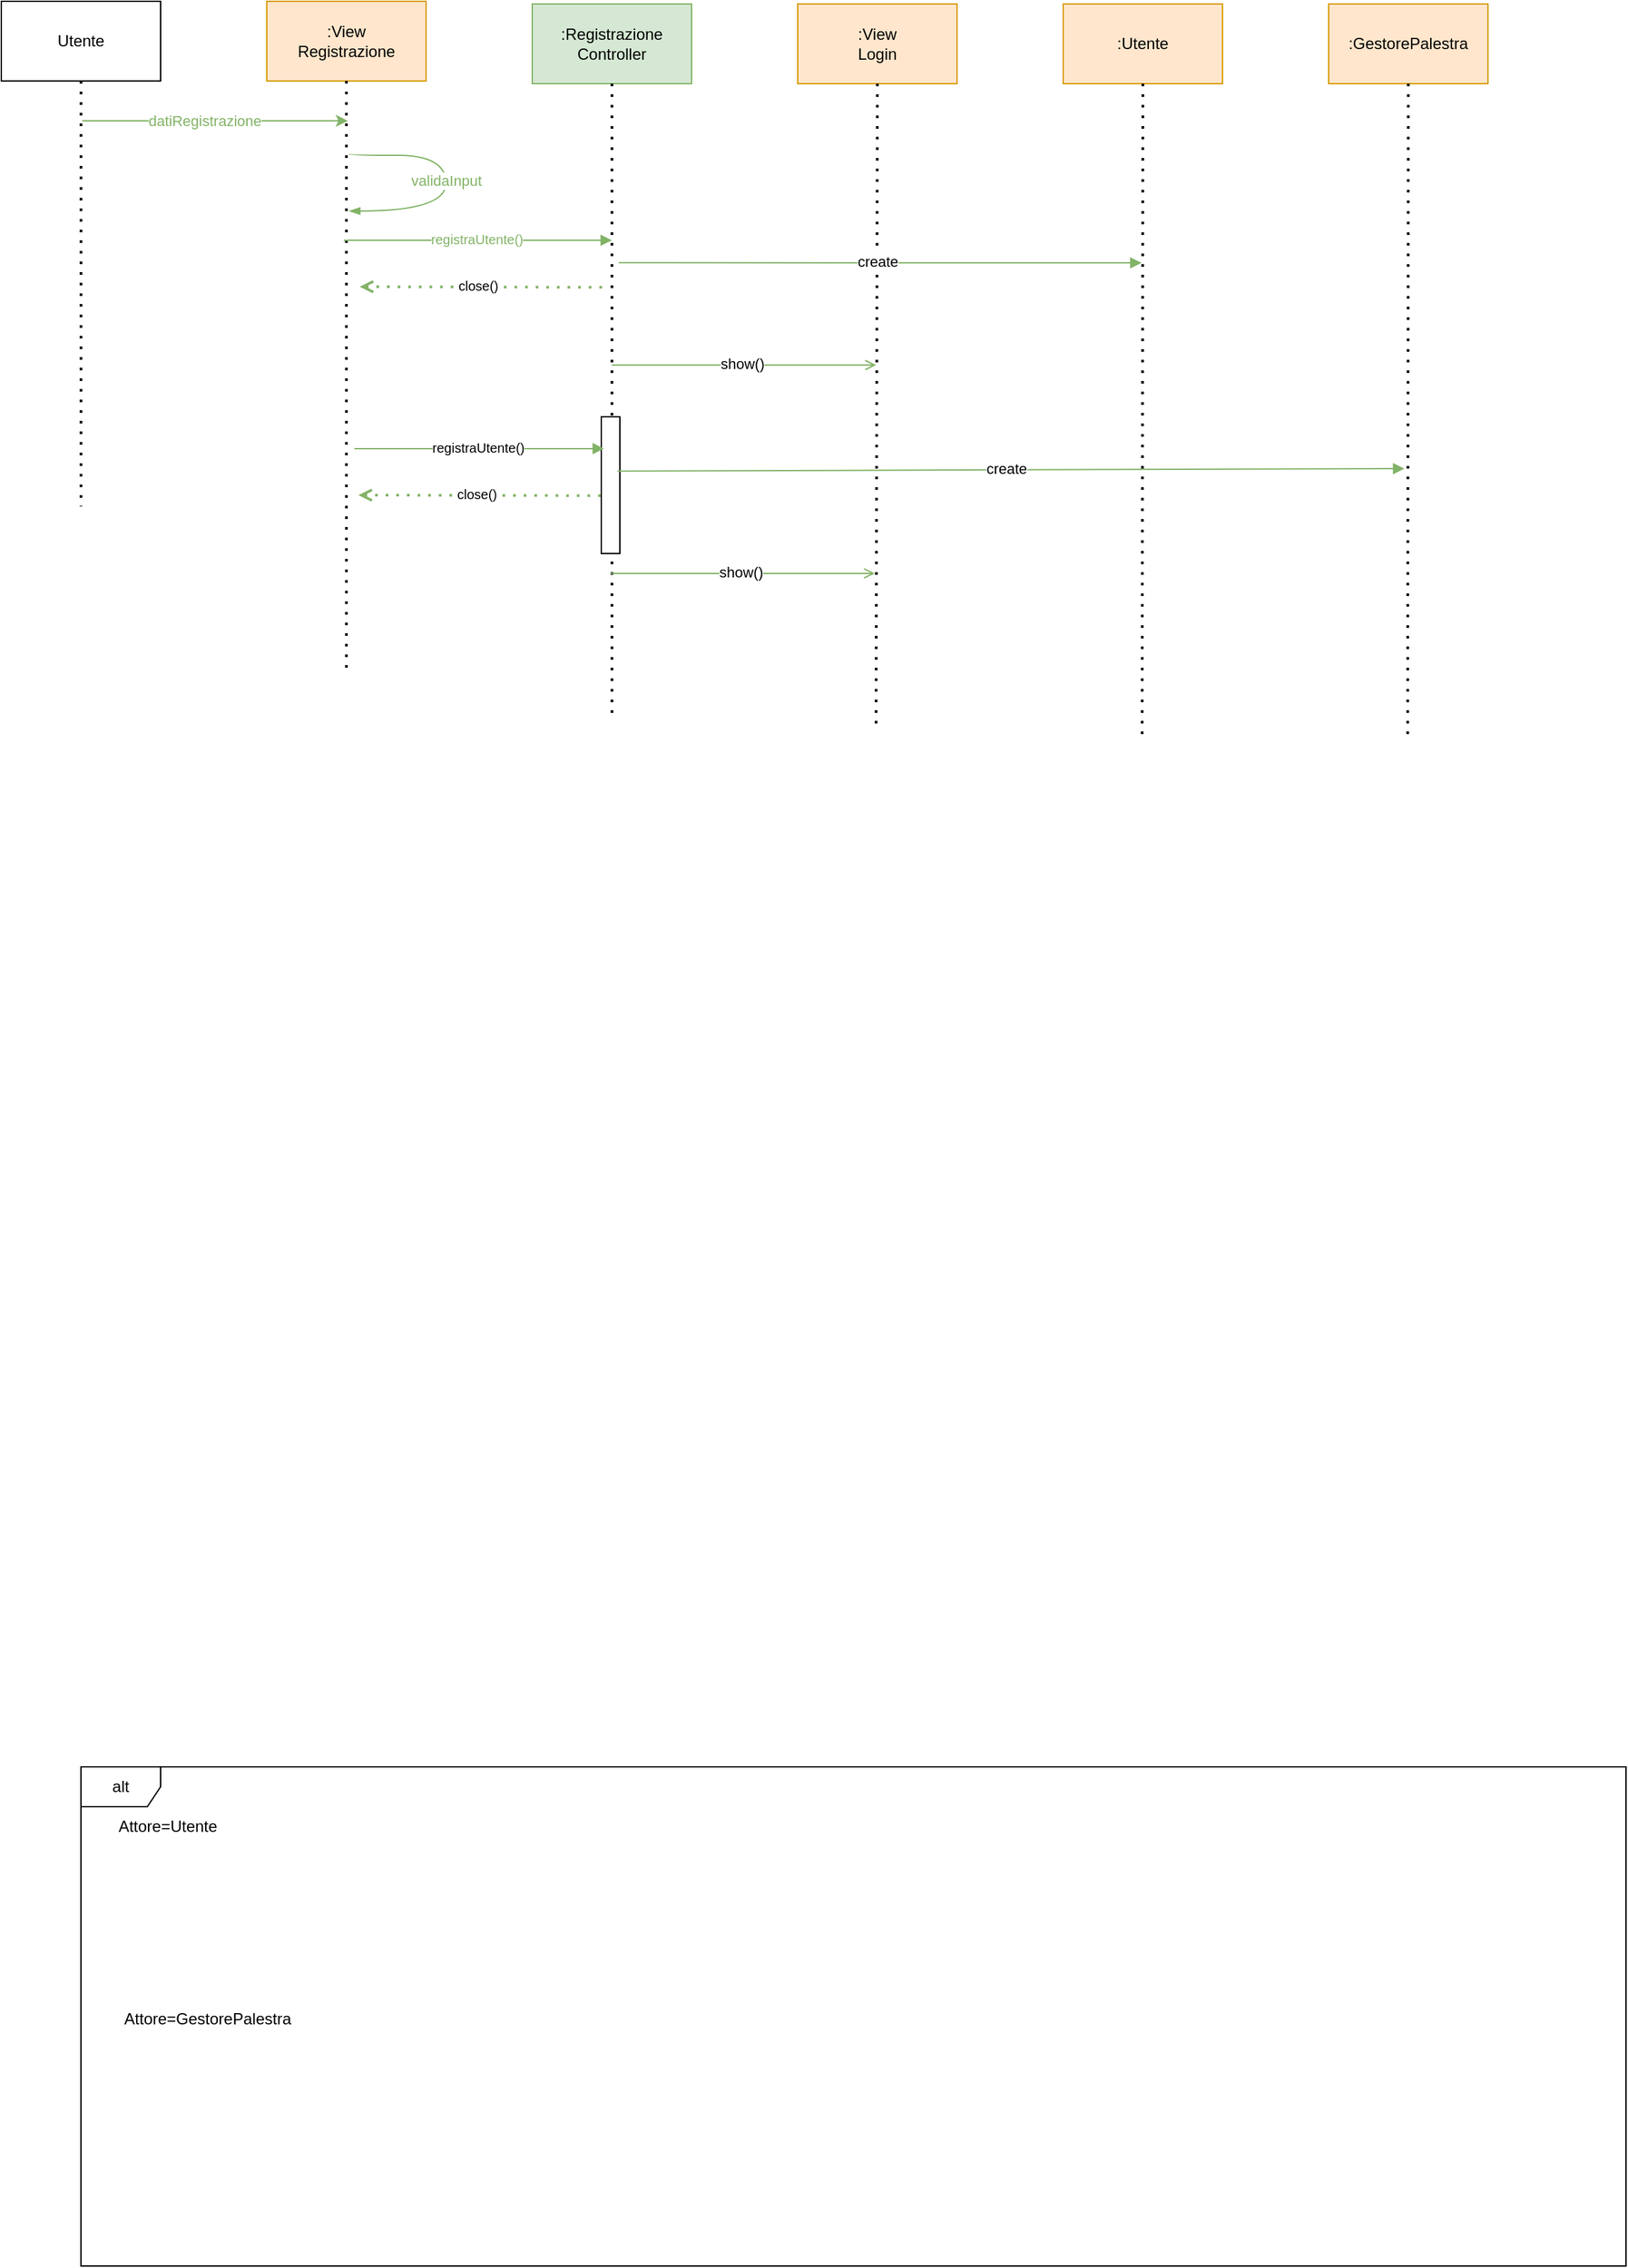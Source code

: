<mxfile version="24.5.4" type="github">
  <diagram name="Page-1" id="MFwa6qecS6YDcYTtCcl-">
    <mxGraphModel dx="1555" dy="673" grid="0" gridSize="10" guides="1" tooltips="1" connect="1" arrows="1" fold="1" page="0" pageScale="1" pageWidth="850" pageHeight="1100" math="0" shadow="0">
      <root>
        <mxCell id="0" />
        <mxCell id="1" parent="0" />
        <mxCell id="sKm114cUgRpfBioQrUzL-1" value="&lt;div&gt;:View&lt;/div&gt;&lt;div&gt;Registrazione&lt;br&gt;&lt;/div&gt;" style="rounded=0;whiteSpace=wrap;html=1;fillColor=#ffe6cc;strokeColor=#d79b00;" vertex="1" parent="1">
          <mxGeometry x="181" y="40" width="120" height="60" as="geometry" />
        </mxCell>
        <mxCell id="sKm114cUgRpfBioQrUzL-2" value="&lt;div&gt;:Registrazione&lt;/div&gt;&lt;div&gt;Controller&lt;br&gt;&lt;/div&gt;" style="rounded=0;whiteSpace=wrap;html=1;fillColor=#d5e8d4;strokeColor=#82b366;" vertex="1" parent="1">
          <mxGeometry x="381" y="42" width="120" height="60" as="geometry" />
        </mxCell>
        <mxCell id="sKm114cUgRpfBioQrUzL-3" value="&lt;div&gt;:View&lt;/div&gt;&lt;div&gt;Login&lt;br&gt;&lt;/div&gt;" style="rounded=0;whiteSpace=wrap;html=1;fillColor=#ffe6cc;strokeColor=#d79b00;" vertex="1" parent="1">
          <mxGeometry x="581" y="42" width="120" height="60" as="geometry" />
        </mxCell>
        <mxCell id="sKm114cUgRpfBioQrUzL-4" value="" style="endArrow=none;dashed=1;html=1;dashPattern=1 3;strokeWidth=2;rounded=0;exitX=0.5;exitY=1;exitDx=0;exitDy=0;" edge="1" parent="1" source="sKm114cUgRpfBioQrUzL-1">
          <mxGeometry width="50" height="50" relative="1" as="geometry">
            <mxPoint x="628" y="173" as="sourcePoint" />
            <mxPoint x="241" y="578" as="targetPoint" />
          </mxGeometry>
        </mxCell>
        <mxCell id="sKm114cUgRpfBioQrUzL-5" value="" style="endArrow=none;dashed=1;html=1;dashPattern=1 3;strokeWidth=2;rounded=0;exitX=0.5;exitY=1;exitDx=0;exitDy=0;" edge="1" parent="1" source="sKm114cUgRpfBioQrUzL-2">
          <mxGeometry width="50" height="50" relative="1" as="geometry">
            <mxPoint x="442" y="110" as="sourcePoint" />
            <mxPoint x="441" y="581" as="targetPoint" />
          </mxGeometry>
        </mxCell>
        <mxCell id="sKm114cUgRpfBioQrUzL-6" value="" style="endArrow=none;dashed=1;html=1;dashPattern=1 3;strokeWidth=2;rounded=0;exitX=0.5;exitY=1;exitDx=0;exitDy=0;" edge="1" parent="1" source="sKm114cUgRpfBioQrUzL-3">
          <mxGeometry width="50" height="50" relative="1" as="geometry">
            <mxPoint x="638" y="111" as="sourcePoint" />
            <mxPoint x="640" y="584" as="targetPoint" />
          </mxGeometry>
        </mxCell>
        <mxCell id="sKm114cUgRpfBioQrUzL-7" value="" style="endArrow=classic;html=1;rounded=0;startArrow=none;startFill=0;fillColor=#d5e8d4;strokeColor=#82b366;" edge="1" parent="1">
          <mxGeometry width="50" height="50" relative="1" as="geometry">
            <mxPoint x="42" y="130" as="sourcePoint" />
            <mxPoint x="242" y="130" as="targetPoint" />
          </mxGeometry>
        </mxCell>
        <mxCell id="sKm114cUgRpfBioQrUzL-38" value="&lt;font color=&quot;#82b366&quot;&gt;datiRegistrazione&lt;/font&gt;" style="edgeLabel;html=1;align=center;verticalAlign=middle;resizable=0;points=[];" vertex="1" connectable="0" parent="sKm114cUgRpfBioQrUzL-7">
          <mxGeometry x="-0.087" relative="1" as="geometry">
            <mxPoint as="offset" />
          </mxGeometry>
        </mxCell>
        <mxCell id="sKm114cUgRpfBioQrUzL-9" value="alt" style="shape=umlFrame;whiteSpace=wrap;html=1;pointerEvents=0;" vertex="1" parent="1">
          <mxGeometry x="41" y="1370" width="1164" height="376" as="geometry" />
        </mxCell>
        <mxCell id="sKm114cUgRpfBioQrUzL-10" value="Attore=Utente" style="text;html=1;align=center;verticalAlign=middle;resizable=0;points=[];autosize=1;strokeColor=none;fillColor=none;" vertex="1" parent="1">
          <mxGeometry x="50" y="1400.5" width="112" height="29" as="geometry" />
        </mxCell>
        <mxCell id="sKm114cUgRpfBioQrUzL-11" value="Attore=GestorePalestra" style="text;html=1;align=center;verticalAlign=middle;resizable=0;points=[];autosize=1;strokeColor=none;fillColor=none;" vertex="1" parent="1">
          <mxGeometry x="50" y="1545" width="172" height="29" as="geometry" />
        </mxCell>
        <mxCell id="sKm114cUgRpfBioQrUzL-15" value="" style="endArrow=block;html=1;rounded=0;fillColor=#d5e8d4;strokeColor=#82b366;endFill=1;" edge="1" parent="1">
          <mxGeometry width="50" height="50" relative="1" as="geometry">
            <mxPoint x="239" y="220" as="sourcePoint" />
            <mxPoint x="441" y="220" as="targetPoint" />
          </mxGeometry>
        </mxCell>
        <mxCell id="sKm114cUgRpfBioQrUzL-16" value="&lt;font color=&quot;#82b366&quot; style=&quot;font-size: 10px;&quot;&gt;registraUtente()&lt;/font&gt;" style="edgeLabel;html=1;align=center;verticalAlign=middle;resizable=0;points=[];" vertex="1" connectable="0" parent="sKm114cUgRpfBioQrUzL-15">
          <mxGeometry x="-0.013" y="1" relative="1" as="geometry">
            <mxPoint as="offset" />
          </mxGeometry>
        </mxCell>
        <mxCell id="sKm114cUgRpfBioQrUzL-17" value="" style="endArrow=open;dashed=1;html=1;dashPattern=1 3;strokeWidth=2;rounded=0;endFill=0;exitX=0.577;exitY=1.029;exitDx=0;exitDy=0;exitPerimeter=0;fillColor=#d5e8d4;strokeColor=#82b366;" edge="1" parent="1">
          <mxGeometry width="50" height="50" relative="1" as="geometry">
            <mxPoint x="433.594" y="255.431" as="sourcePoint" />
            <mxPoint x="251" y="255" as="targetPoint" />
          </mxGeometry>
        </mxCell>
        <mxCell id="sKm114cUgRpfBioQrUzL-18" value="&lt;font style=&quot;font-size: 10px;&quot;&gt;close()&lt;/font&gt;" style="edgeLabel;html=1;align=center;verticalAlign=middle;resizable=0;points=[];" vertex="1" connectable="0" parent="sKm114cUgRpfBioQrUzL-17">
          <mxGeometry x="0.029" y="-1" relative="1" as="geometry">
            <mxPoint as="offset" />
          </mxGeometry>
        </mxCell>
        <mxCell id="sKm114cUgRpfBioQrUzL-19" value=":Utente" style="rounded=0;whiteSpace=wrap;html=1;fillColor=#ffe6cc;strokeColor=#d79b00;" vertex="1" parent="1">
          <mxGeometry x="781" y="42" width="120" height="60" as="geometry" />
        </mxCell>
        <mxCell id="sKm114cUgRpfBioQrUzL-20" value=":GestorePalestra" style="rounded=0;whiteSpace=wrap;html=1;fillColor=#ffe6cc;strokeColor=#d79b00;" vertex="1" parent="1">
          <mxGeometry x="981" y="42" width="120" height="60" as="geometry" />
        </mxCell>
        <mxCell id="sKm114cUgRpfBioQrUzL-21" value="" style="endArrow=none;dashed=1;html=1;dashPattern=1 3;strokeWidth=2;rounded=0;exitX=0.5;exitY=1;exitDx=0;exitDy=0;" edge="1" parent="1" source="sKm114cUgRpfBioQrUzL-19">
          <mxGeometry width="50" height="50" relative="1" as="geometry">
            <mxPoint x="841.5" y="110" as="sourcePoint" />
            <mxPoint x="840.5" y="592" as="targetPoint" />
          </mxGeometry>
        </mxCell>
        <mxCell id="sKm114cUgRpfBioQrUzL-22" value="" style="endArrow=none;dashed=1;html=1;dashPattern=1 3;strokeWidth=2;rounded=0;exitX=0.5;exitY=1;exitDx=0;exitDy=0;" edge="1" parent="1" source="sKm114cUgRpfBioQrUzL-20">
          <mxGeometry width="50" height="50" relative="1" as="geometry">
            <mxPoint x="1041.5" y="110" as="sourcePoint" />
            <mxPoint x="1040.5" y="592" as="targetPoint" />
          </mxGeometry>
        </mxCell>
        <mxCell id="sKm114cUgRpfBioQrUzL-23" value="" style="endArrow=block;html=1;rounded=0;exitX=0.397;exitY=0.133;exitDx=0;exitDy=0;exitPerimeter=0;fillColor=#d5e8d4;strokeColor=#82b366;endFill=1;" edge="1" parent="1">
          <mxGeometry width="50" height="50" relative="1" as="geometry">
            <mxPoint x="446.138" y="236.891" as="sourcePoint" />
            <mxPoint x="840" y="237" as="targetPoint" />
          </mxGeometry>
        </mxCell>
        <mxCell id="sKm114cUgRpfBioQrUzL-24" value="create" style="edgeLabel;html=1;align=center;verticalAlign=middle;resizable=0;points=[];" vertex="1" connectable="0" parent="sKm114cUgRpfBioQrUzL-23">
          <mxGeometry x="-0.013" y="1" relative="1" as="geometry">
            <mxPoint as="offset" />
          </mxGeometry>
        </mxCell>
        <mxCell id="sKm114cUgRpfBioQrUzL-25" value="" style="endArrow=open;html=1;rounded=0;exitX=0.097;exitY=0.027;exitDx=0;exitDy=0;exitPerimeter=0;fillColor=#d5e8d4;strokeColor=#82b366;endFill=0;" edge="1" parent="1">
          <mxGeometry width="50" height="50" relative="1" as="geometry">
            <mxPoint x="441" y="314" as="sourcePoint" />
            <mxPoint x="640" y="314" as="targetPoint" />
          </mxGeometry>
        </mxCell>
        <mxCell id="sKm114cUgRpfBioQrUzL-26" value="show()" style="edgeLabel;html=1;align=center;verticalAlign=middle;resizable=0;points=[];" vertex="1" connectable="0" parent="sKm114cUgRpfBioQrUzL-25">
          <mxGeometry x="-0.013" y="1" relative="1" as="geometry">
            <mxPoint as="offset" />
          </mxGeometry>
        </mxCell>
        <mxCell id="sKm114cUgRpfBioQrUzL-27" value="" style="rounded=0;whiteSpace=wrap;html=1;rotation=90;" vertex="1" parent="1">
          <mxGeometry x="388.5" y="397.46" width="103" height="14" as="geometry" />
        </mxCell>
        <mxCell id="sKm114cUgRpfBioQrUzL-28" value="" style="endArrow=block;html=1;rounded=0;exitX=0.097;exitY=0.027;exitDx=0;exitDy=0;exitPerimeter=0;fillColor=#d5e8d4;strokeColor=#82b366;endFill=1;entryX=0.233;entryY=0.857;entryDx=0;entryDy=0;entryPerimeter=0;" edge="1" parent="1" target="sKm114cUgRpfBioQrUzL-27">
          <mxGeometry width="50" height="50" relative="1" as="geometry">
            <mxPoint x="247" y="376.96" as="sourcePoint" />
            <mxPoint x="433" y="369.96" as="targetPoint" />
          </mxGeometry>
        </mxCell>
        <mxCell id="sKm114cUgRpfBioQrUzL-29" value="&lt;font style=&quot;font-size: 10px;&quot;&gt;registraUtente()&lt;/font&gt;" style="edgeLabel;html=1;align=center;verticalAlign=middle;resizable=0;points=[];" vertex="1" connectable="0" parent="sKm114cUgRpfBioQrUzL-28">
          <mxGeometry x="-0.013" y="1" relative="1" as="geometry">
            <mxPoint as="offset" />
          </mxGeometry>
        </mxCell>
        <mxCell id="sKm114cUgRpfBioQrUzL-30" value="" style="endArrow=open;dashed=1;html=1;dashPattern=1 3;strokeWidth=2;rounded=0;endFill=0;exitX=0.577;exitY=1.029;exitDx=0;exitDy=0;exitPerimeter=0;fillColor=#d5e8d4;strokeColor=#82b366;" edge="1" parent="1" source="sKm114cUgRpfBioQrUzL-27">
          <mxGeometry width="50" height="50" relative="1" as="geometry">
            <mxPoint x="334" y="455.96" as="sourcePoint" />
            <mxPoint x="250" y="411.96" as="targetPoint" />
          </mxGeometry>
        </mxCell>
        <mxCell id="sKm114cUgRpfBioQrUzL-31" value="&lt;font style=&quot;font-size: 10px;&quot;&gt;close()&lt;/font&gt;" style="edgeLabel;html=1;align=center;verticalAlign=middle;resizable=0;points=[];" vertex="1" connectable="0" parent="sKm114cUgRpfBioQrUzL-30">
          <mxGeometry x="0.029" y="-1" relative="1" as="geometry">
            <mxPoint as="offset" />
          </mxGeometry>
        </mxCell>
        <mxCell id="sKm114cUgRpfBioQrUzL-32" value="" style="endArrow=block;html=1;rounded=0;exitX=0.397;exitY=0.133;exitDx=0;exitDy=0;exitPerimeter=0;fillColor=#d5e8d4;strokeColor=#82b366;endFill=1;" edge="1" parent="1" source="sKm114cUgRpfBioQrUzL-27">
          <mxGeometry width="50" height="50" relative="1" as="geometry">
            <mxPoint x="449" y="393.96" as="sourcePoint" />
            <mxPoint x="1038" y="392" as="targetPoint" />
          </mxGeometry>
        </mxCell>
        <mxCell id="sKm114cUgRpfBioQrUzL-33" value="create" style="edgeLabel;html=1;align=center;verticalAlign=middle;resizable=0;points=[];" vertex="1" connectable="0" parent="sKm114cUgRpfBioQrUzL-32">
          <mxGeometry x="-0.013" y="1" relative="1" as="geometry">
            <mxPoint as="offset" />
          </mxGeometry>
        </mxCell>
        <mxCell id="sKm114cUgRpfBioQrUzL-34" value="" style="endArrow=open;html=1;rounded=0;exitX=0.097;exitY=0.027;exitDx=0;exitDy=0;exitPerimeter=0;fillColor=#d5e8d4;strokeColor=#82b366;endFill=0;" edge="1" parent="1">
          <mxGeometry width="50" height="50" relative="1" as="geometry">
            <mxPoint x="440" y="470.96" as="sourcePoint" />
            <mxPoint x="639" y="470.96" as="targetPoint" />
          </mxGeometry>
        </mxCell>
        <mxCell id="sKm114cUgRpfBioQrUzL-35" value="show()" style="edgeLabel;html=1;align=center;verticalAlign=middle;resizable=0;points=[];" vertex="1" connectable="0" parent="sKm114cUgRpfBioQrUzL-34">
          <mxGeometry x="-0.013" y="1" relative="1" as="geometry">
            <mxPoint as="offset" />
          </mxGeometry>
        </mxCell>
        <mxCell id="sKm114cUgRpfBioQrUzL-36" value="Utente" style="rounded=0;whiteSpace=wrap;html=1;" vertex="1" parent="1">
          <mxGeometry x="-19" y="40" width="120" height="60" as="geometry" />
        </mxCell>
        <mxCell id="sKm114cUgRpfBioQrUzL-37" value="" style="endArrow=none;dashed=1;html=1;dashPattern=1 3;strokeWidth=2;rounded=0;exitX=0.5;exitY=1;exitDx=0;exitDy=0;" edge="1" source="sKm114cUgRpfBioQrUzL-36" parent="1">
          <mxGeometry width="50" height="50" relative="1" as="geometry">
            <mxPoint x="428" y="173" as="sourcePoint" />
            <mxPoint x="41" y="578" as="targetPoint" />
          </mxGeometry>
        </mxCell>
        <mxCell id="sKm114cUgRpfBioQrUzL-39" value="" style="endArrow=blockThin;html=1;rounded=0;fillColor=#d5e8d4;strokeColor=#82b366;endFill=1;edgeStyle=orthogonalEdgeStyle;curved=1;" edge="1" parent="1">
          <mxGeometry width="50" height="50" relative="1" as="geometry">
            <mxPoint x="243" y="155" as="sourcePoint" />
            <mxPoint x="243" y="198" as="targetPoint" />
            <Array as="points">
              <mxPoint x="243" y="156" />
              <mxPoint x="316" y="156" />
              <mxPoint x="316" y="198" />
            </Array>
          </mxGeometry>
        </mxCell>
        <mxCell id="sKm114cUgRpfBioQrUzL-40" value="&lt;font color=&quot;#82b366&quot;&gt;validaInput&lt;/font&gt;" style="edgeLabel;html=1;align=center;verticalAlign=middle;resizable=0;points=[];" vertex="1" connectable="0" parent="sKm114cUgRpfBioQrUzL-39">
          <mxGeometry x="-0.016" relative="1" as="geometry">
            <mxPoint as="offset" />
          </mxGeometry>
        </mxCell>
      </root>
    </mxGraphModel>
  </diagram>
</mxfile>
